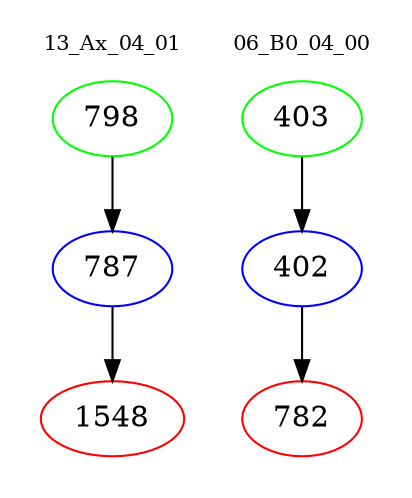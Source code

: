 digraph{
subgraph cluster_0 {
color = white
label = "13_Ax_04_01";
fontsize=10;
T0_798 [label="798", color="green"]
T0_798 -> T0_787 [color="black"]
T0_787 [label="787", color="blue"]
T0_787 -> T0_1548 [color="black"]
T0_1548 [label="1548", color="red"]
}
subgraph cluster_1 {
color = white
label = "06_B0_04_00";
fontsize=10;
T1_403 [label="403", color="green"]
T1_403 -> T1_402 [color="black"]
T1_402 [label="402", color="blue"]
T1_402 -> T1_782 [color="black"]
T1_782 [label="782", color="red"]
}
}
